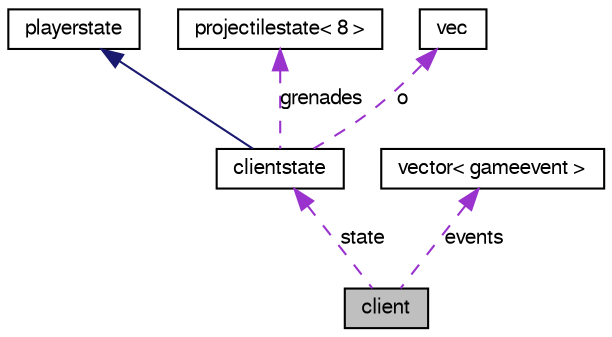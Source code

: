 digraph G
{
  edge [fontname="FreeSans",fontsize="10",labelfontname="FreeSans",labelfontsize="10"];
  node [fontname="FreeSans",fontsize="10",shape=record];
  Node1 [label="client",height=0.2,width=0.4,color="black", fillcolor="grey75", style="filled" fontcolor="black"];
  Node2 -> Node1 [dir=back,color="darkorchid3",fontsize="10",style="dashed",label="state",fontname="FreeSans"];
  Node2 [label="clientstate",height=0.2,width=0.4,color="black", fillcolor="white", style="filled",URL="$structclientstate.html"];
  Node3 -> Node2 [dir=back,color="midnightblue",fontsize="10",style="solid",fontname="FreeSans"];
  Node3 [label="playerstate",height=0.2,width=0.4,color="black", fillcolor="white", style="filled",URL="$classplayerstate.html"];
  Node4 -> Node2 [dir=back,color="darkorchid3",fontsize="10",style="dashed",label="grenades",fontname="FreeSans"];
  Node4 [label="projectilestate\< 8 \>",height=0.2,width=0.4,color="black", fillcolor="white", style="filled",URL="$structprojectilestate.html"];
  Node5 -> Node2 [dir=back,color="darkorchid3",fontsize="10",style="dashed",label="o",fontname="FreeSans"];
  Node5 [label="vec",height=0.2,width=0.4,color="black", fillcolor="white", style="filled",URL="$structvec.html"];
  Node6 -> Node1 [dir=back,color="darkorchid3",fontsize="10",style="dashed",label="events",fontname="FreeSans"];
  Node6 [label="vector\< gameevent \>",height=0.2,width=0.4,color="black", fillcolor="white", style="filled",URL="$structvector.html"];
}
